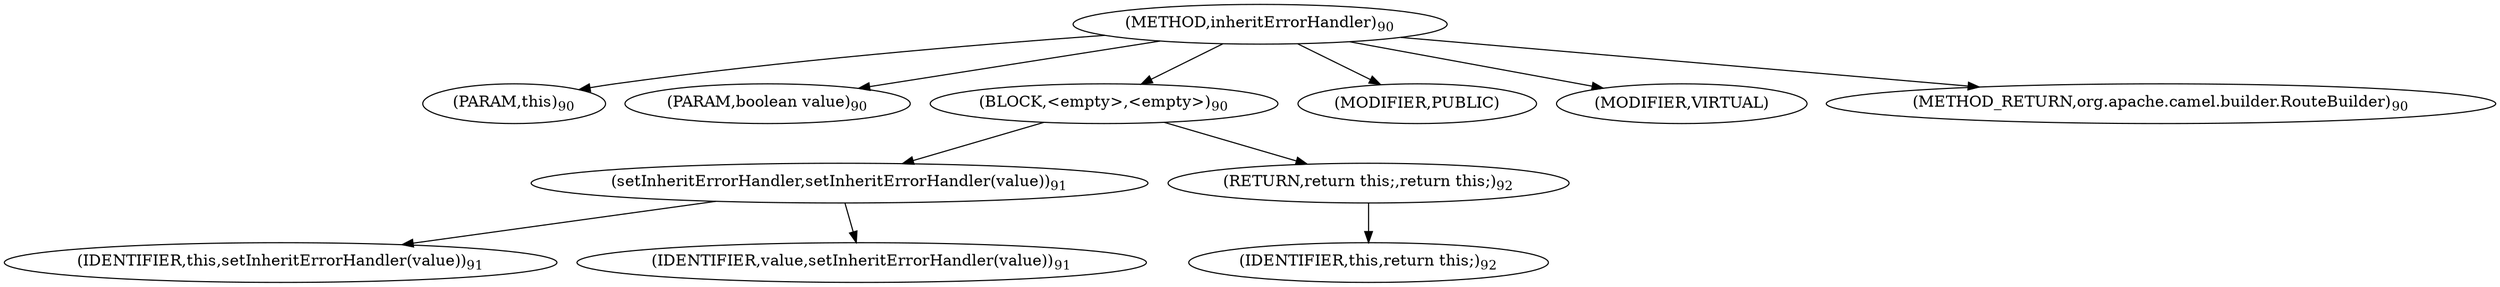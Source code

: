 digraph "inheritErrorHandler" {  
"180" [label = <(METHOD,inheritErrorHandler)<SUB>90</SUB>> ]
"19" [label = <(PARAM,this)<SUB>90</SUB>> ]
"181" [label = <(PARAM,boolean value)<SUB>90</SUB>> ]
"182" [label = <(BLOCK,&lt;empty&gt;,&lt;empty&gt;)<SUB>90</SUB>> ]
"183" [label = <(setInheritErrorHandler,setInheritErrorHandler(value))<SUB>91</SUB>> ]
"18" [label = <(IDENTIFIER,this,setInheritErrorHandler(value))<SUB>91</SUB>> ]
"184" [label = <(IDENTIFIER,value,setInheritErrorHandler(value))<SUB>91</SUB>> ]
"185" [label = <(RETURN,return this;,return this;)<SUB>92</SUB>> ]
"20" [label = <(IDENTIFIER,this,return this;)<SUB>92</SUB>> ]
"186" [label = <(MODIFIER,PUBLIC)> ]
"187" [label = <(MODIFIER,VIRTUAL)> ]
"188" [label = <(METHOD_RETURN,org.apache.camel.builder.RouteBuilder)<SUB>90</SUB>> ]
  "180" -> "19" 
  "180" -> "181" 
  "180" -> "182" 
  "180" -> "186" 
  "180" -> "187" 
  "180" -> "188" 
  "182" -> "183" 
  "182" -> "185" 
  "183" -> "18" 
  "183" -> "184" 
  "185" -> "20" 
}
